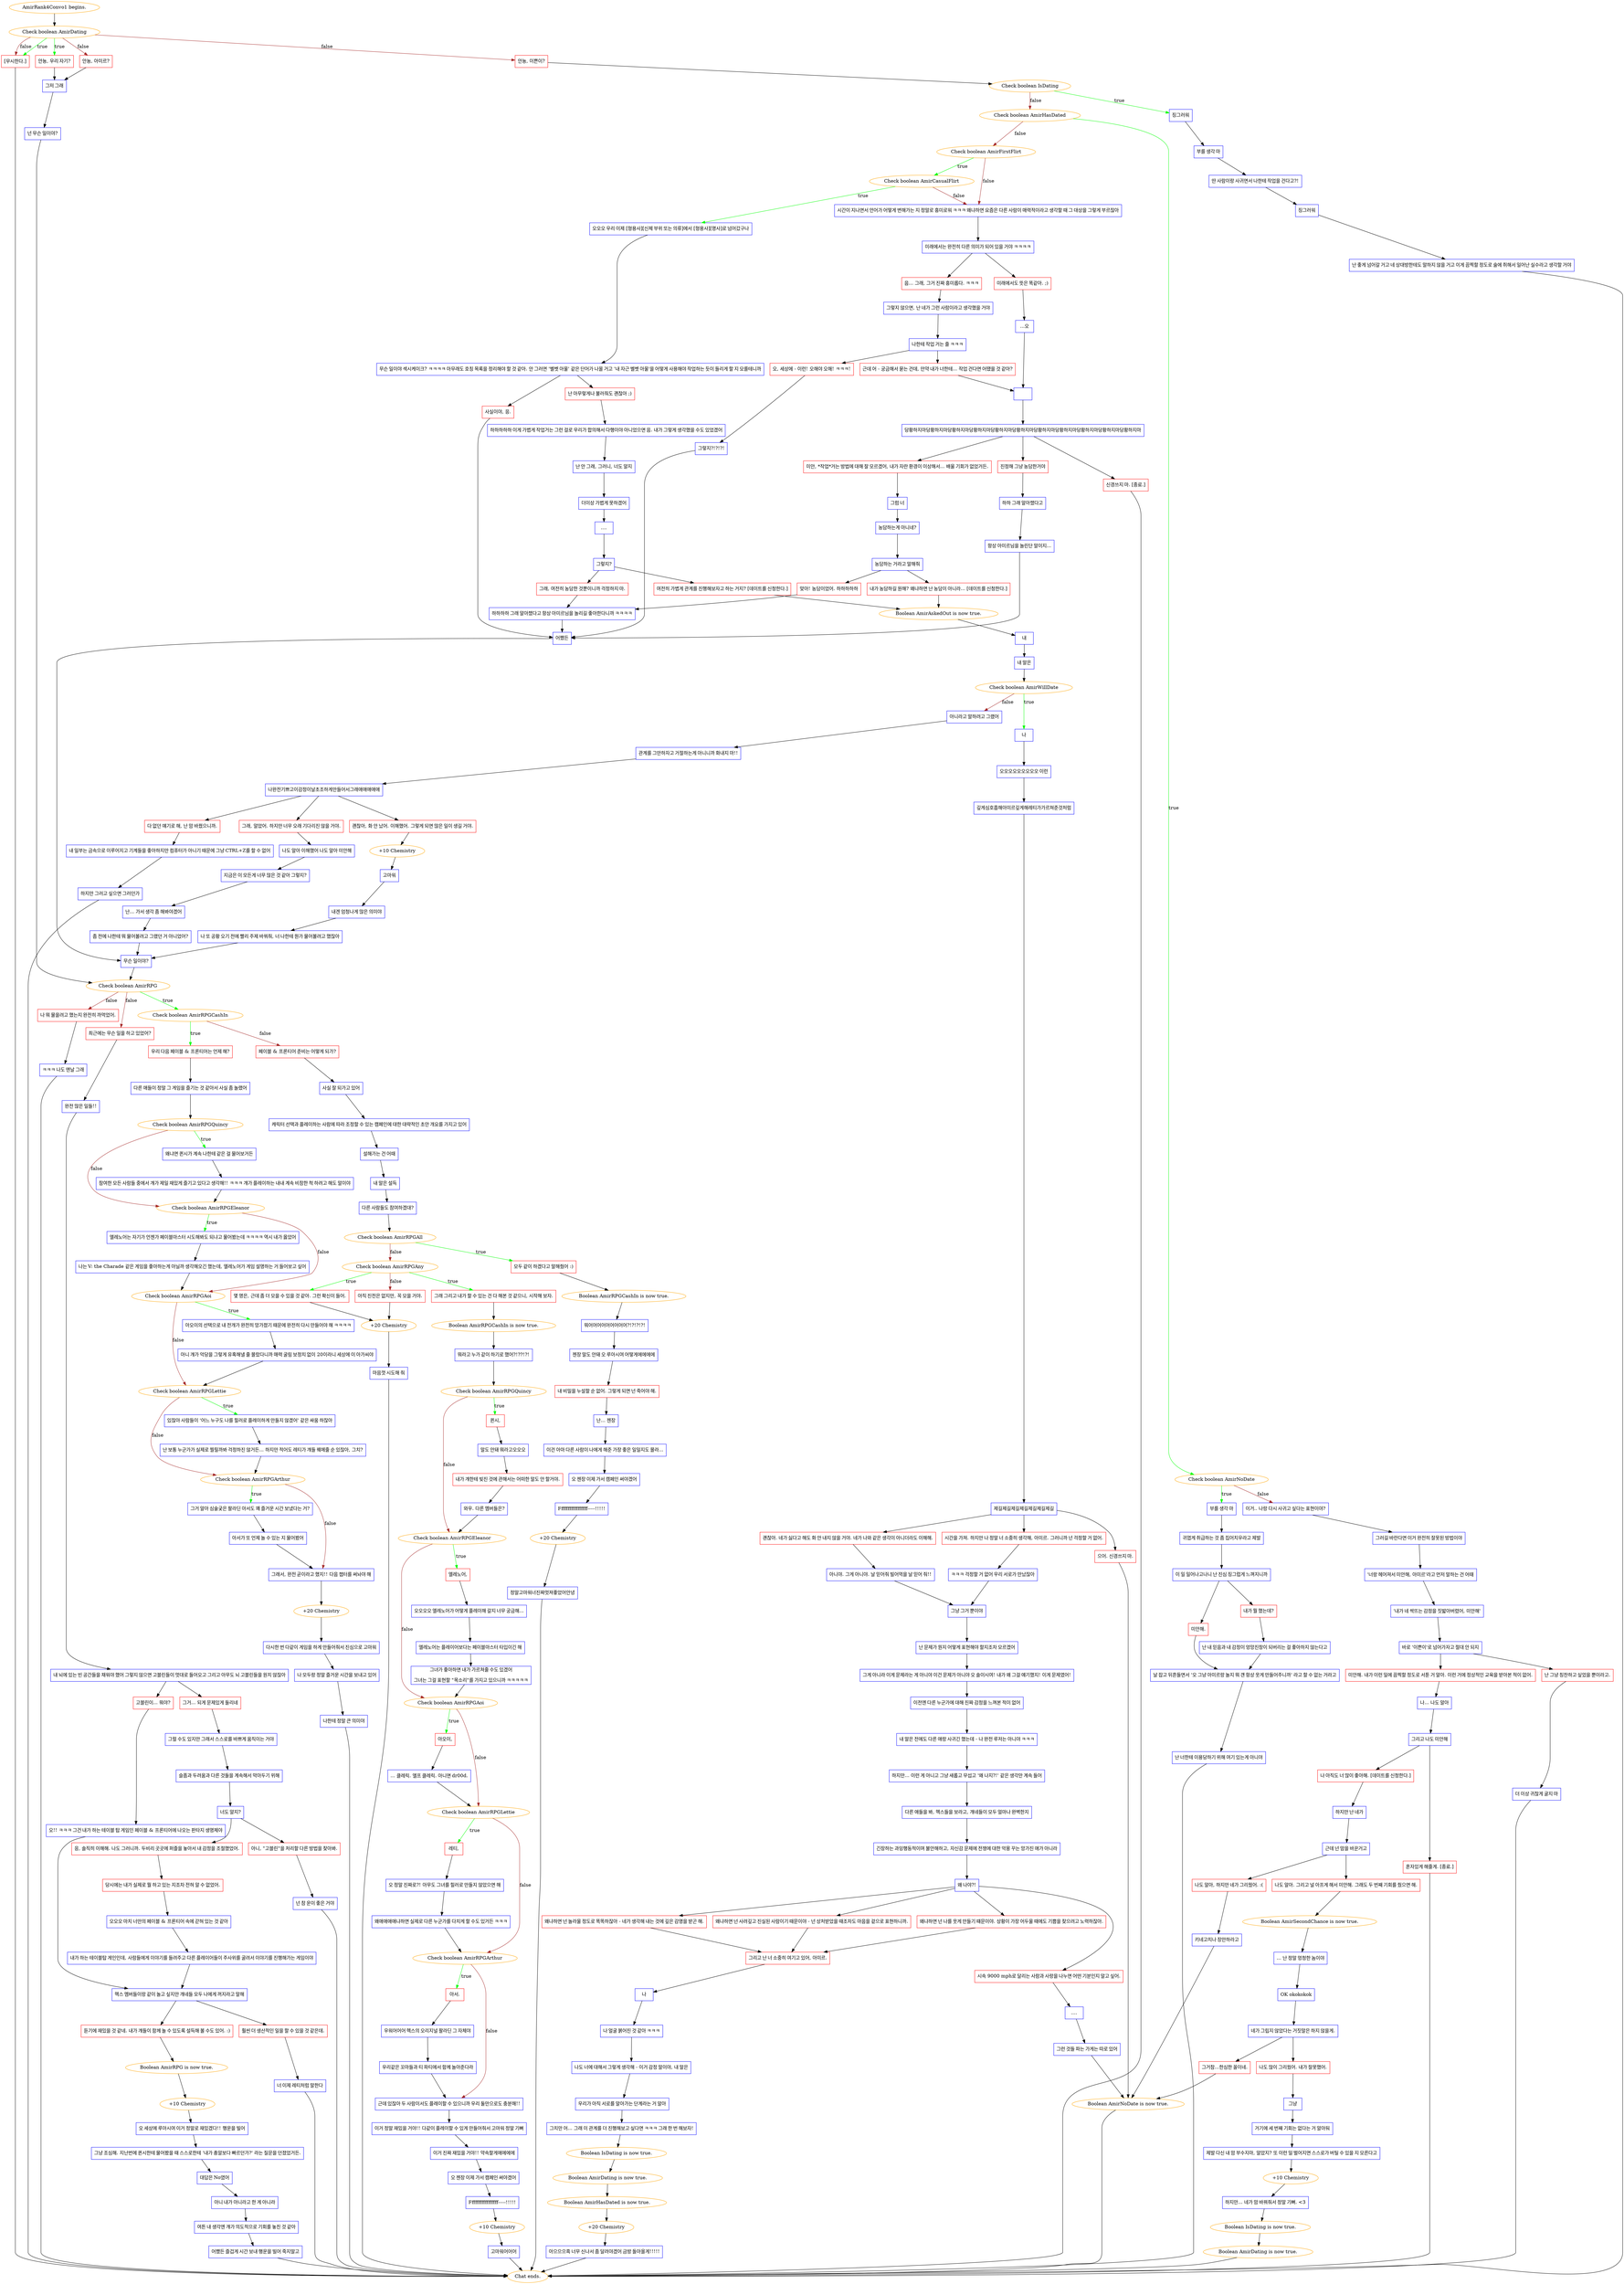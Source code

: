 digraph {
	"AmirRank4Convo1 begins." [color=orange];
		"AmirRank4Convo1 begins." -> j1546680134;
	j1546680134 [label="Check boolean AmirDating",color=orange];
		j1546680134 -> j4212038983 [label=true,color=green];
		j1546680134 -> j3220779863 [label=true,color=green];
		j1546680134 -> j2112321946 [label=false,color=brown];
		j1546680134 -> j1048870132 [label=false,color=brown];
		j1546680134 -> j3220779863 [label=false,color=brown];
	j4212038983 [label="안뇽, 우리 자기?",shape=box,color=red];
		j4212038983 -> j4068939943;
	j3220779863 [label="[무시한다.]",shape=box,color=red];
		j3220779863 -> "Chat ends.";
	j2112321946 [label="안뇽, 아미르?",shape=box,color=red];
		j2112321946 -> j4068939943;
	j1048870132 [label="안뇽, 이쁜이?",shape=box,color=red];
		j1048870132 -> j2868275779;
	j4068939943 [label="그저 그래",shape=box,color=blue];
		j4068939943 -> j311284048;
	"Chat ends." [color=orange];
	j2868275779 [label="Check boolean IsDating",color=orange];
		j2868275779 -> j3100661391 [label=true,color=green];
		j2868275779 -> j3137870552 [label=false,color=brown];
	j311284048 [label="넌 무슨 일이야?",shape=box,color=blue];
		j311284048 -> j951173510;
	j3100661391 [label="징그러워",shape=box,color=blue];
		j3100661391 -> j2875959949;
	j3137870552 [label="Check boolean AmirHasDated",color=orange];
		j3137870552 -> j1373206343 [label=true,color=green];
		j3137870552 -> j149341729 [label=false,color=brown];
	j951173510 [label="Check boolean AmirRPG",color=orange];
		j951173510 -> j2276043232 [label=true,color=green];
		j951173510 -> j4217503171 [label=false,color=brown];
		j951173510 -> j2151644941 [label=false,color=brown];
	j2875959949 [label="부를 생각 마",shape=box,color=blue];
		j2875959949 -> j3785797378;
	j1373206343 [label="Check boolean AmirNoDate",color=orange];
		j1373206343 -> j747203112 [label=true,color=green];
		j1373206343 -> j2260220610 [label=false,color=brown];
	j149341729 [label="Check boolean AmirFirstFlirt",color=orange];
		j149341729 -> j3288259453 [label=true,color=green];
		j149341729 -> j1201500633 [label=false,color=brown];
	j2276043232 [label="Check boolean AmirRPGCashIn",color=orange];
		j2276043232 -> j1709435003 [label=true,color=green];
		j2276043232 -> j1347519845 [label=false,color=brown];
	j4217503171 [label="최근에는 무슨 일을 하고 있었어?",shape=box,color=red];
		j4217503171 -> j1789980968;
	j2151644941 [label="나 뭐 물을려고 했는지 완전히 까먹었어.",shape=box,color=red];
		j2151644941 -> j2149079826;
	j3785797378 [label="딴 사람이랑 사귀면서 나한테 작업을 건다고?!",shape=box,color=blue];
		j3785797378 -> j676363502;
	j747203112 [label="부를 생각 마",shape=box,color=blue];
		j747203112 -> j3386069216;
	j2260220610 [label="이거.. 나랑 다시 사귀고 싶다는 표현이야?",shape=box,color=blue];
		j2260220610 -> j368123805;
	j3288259453 [label="Check boolean AmirCasualFlirt",color=orange];
		j3288259453 -> j3893766622 [label=true,color=green];
		j3288259453 -> j1201500633 [label=false,color=brown];
	j1201500633 [label="시간이 지나면서 언어가 어떻게 변해가는 지 정말로 흥미로워 ㅋㅋㅋ 왜냐하면 요즘은 다른 사람이 매력적이라고 생각할 때 그 대상을 그렇게 부르잖아",shape=box,color=blue];
		j1201500633 -> j3683096779;
	j1709435003 [label="우리 다음 페이블 & 프론티어는 언제 해?",shape=box,color=red];
		j1709435003 -> j3869299602;
	j1347519845 [label="페이블 & 프론티어 준비는 어떻게 되가?",shape=box,color=red];
		j1347519845 -> j1476059787;
	j1789980968 [label="완전 많은 일들!!",shape=box,color=blue];
		j1789980968 -> j3601846855;
	j2149079826 [label="ㅋㅋㅋ 나도 맨날 그래",shape=box,color=blue];
		j2149079826 -> "Chat ends.";
	j676363502 [label="징그러워",shape=box,color=blue];
		j676363502 -> j4270457248;
	j3386069216 [label="귀엽게 취급하는 것 좀 집어치우라고 제발",shape=box,color=blue];
		j3386069216 -> j3084489976;
	j368123805 [label="그러길 바란다면 이거 완전히 잘못된 방법이야",shape=box,color=blue];
		j368123805 -> j2175946347;
	j3893766622 [label="오오오 우리 이제 [형용사][신체 부위 또는 의류]에서 [형용사][명사]로 넘어갔구나",shape=box,color=blue];
		j3893766622 -> j623213145;
	j3683096779 [label="미래에서는 완전히 다른 의미가 되어 있을 거야 ㅋㅋㅋㅋ",shape=box,color=blue];
		j3683096779 -> j2477419577;
		j3683096779 -> j1660028336;
	j3869299602 [label="다른 애들이 정말 그 게임을 즐기는 것 같아서 사실 좀 놀랬어",shape=box,color=blue];
		j3869299602 -> j1055062996;
	j1476059787 [label="사실 잘 되가고 있어",shape=box,color=blue];
		j1476059787 -> j4249071594;
	j3601846855 [label="내 뇌에 있는 빈 공간들을 채워야 했어 그렇지 않으면 고블린들이 멋대로 들어오고 그리고 아무도 뇌 고블린들을 원치 않잖아",shape=box,color=blue];
		j3601846855 -> j3717959587;
		j3601846855 -> j1180965168;
	j4270457248 [label="난 좋게 넘어갈 거고 네 상대방한테도 말하지 않을 거고 이게 끔찍할 정도로 술에 취해서 일어난 실수라고 생각할 거야",shape=box,color=blue];
		j4270457248 -> "Chat ends.";
	j3084489976 [label="이 일 일어나고나니 난 진심 징그럽게 느껴지니까",shape=box,color=blue];
		j3084489976 -> j3053659932;
		j3084489976 -> j877647432;
	j2175946347 [label="'너랑 헤어져서 미안해, 아미르'라고 먼저 말하는 건 어때",shape=box,color=blue];
		j2175946347 -> j3142327701;
	j623213145 [label="무슨 일이야 섹시케이크? ㅋㅋㅋㅋ 아무래도 호칭 목록을 정리해야 할 것 같아. 안 그러면 '벨벳 아울' 같은 단어가 나올 거고 '내 자근 벨벳 아울'을 어떻게 사용해야 작업하는 듯이 들리게 할 지 모를테니까",shape=box,color=blue];
		j623213145 -> j986661425;
		j623213145 -> j483796884;
	j2477419577 [label="음... 그래, 그거 진짜 흥미롭다. ㅋㅋㅋ",shape=box,color=red];
		j2477419577 -> j1717848730;
	j1660028336 [label="미래에서도 뜻은 똑같아. ;)",shape=box,color=red];
		j1660028336 -> j2319020981;
	j1055062996 [label="Check boolean AmirRPGQuincy",color=orange];
		j1055062996 -> j2775868295 [label=true,color=green];
		j1055062996 -> j3649186233 [label=false,color=brown];
	j4249071594 [label="캐릭터 선택과 플레이하는 사람에 따라 조정할 수 있는 캠페인에 대한 대략적인 초안 개요를 가지고 있어",shape=box,color=blue];
		j4249071594 -> j2600444425;
	j3717959587 [label="그거... 되게 문제있게 들리네",shape=box,color=red];
		j3717959587 -> j1756993144;
	j1180965168 [label="고블린이... 뭐야?",shape=box,color=red];
		j1180965168 -> j2895011342;
	j3053659932 [label="미안해.",shape=box,color=red];
		j3053659932 -> j1136628383;
	j877647432 [label="내가 뭘 했는데?",shape=box,color=red];
		j877647432 -> j3295283525;
	j3142327701 [label="'내가 네 싹뜨는 감정을 짓밟아버렸어, 미안해'",shape=box,color=blue];
		j3142327701 -> j2051877530;
	j986661425 [label="난 아무렇게나 불러줘도 괜찮아 ;)",shape=box,color=red];
		j986661425 -> j3681491643;
	j483796884 [label="사실이야, 응.",shape=box,color=red];
		j483796884 -> j726446648;
	j1717848730 [label="그렇지 않으면, 난 네가 그런 사람이라고 생각했을 거야",shape=box,color=blue];
		j1717848730 -> j1620778748;
	j2319020981 [label="...오",shape=box,color=blue];
		j2319020981 -> j3727065360;
	j2775868295 [label="왜냐면 퀸시가 계속 나한테 같은 걸 물어보거든",shape=box,color=blue];
		j2775868295 -> j457294625;
	j3649186233 [label="Check boolean AmirRPGEleanor",color=orange];
		j3649186233 -> j3146269951 [label=true,color=green];
		j3649186233 -> j1319037662 [label=false,color=brown];
	j2600444425 [label="설해가는 건 어때",shape=box,color=blue];
		j2600444425 -> j110990940;
	j1756993144 [label="그럴 수도 있지만 그래서 스스로를 바쁘게 움직이는 거야",shape=box,color=blue];
		j1756993144 -> j3916682424;
	j2895011342 [label="오!! ㅋㅋㅋ 그건 내가 하는 테이블 탑 게임인 페이블 & 프론티어에 나오는 판타지 생명체야",shape=box,color=blue];
		j2895011342 -> j2608636425;
	j1136628383 [label="날 잡고 뒤흔들면서 '오 그냥 아미르랑 놀지 뭐 걘 항상 웃게 만들어주니까' 라고 할 수 없는 거라고",shape=box,color=blue];
		j1136628383 -> j953643277;
	j3295283525 [label="난 내 믿음과 내 감정이 엉망진창이 되버리는 걸 좋아하지 않는다고",shape=box,color=blue];
		j3295283525 -> j1136628383;
	j2051877530 [label="바로 '이쁜이'로 넘어가자고 절대 안 되지",shape=box,color=blue];
		j2051877530 -> j3470226611;
		j2051877530 -> j1570043145;
	j3681491643 [label="하하하하하 이게 가볍게 작업거는 그런 걸로 우리가 합의해서 다행이야 아니었으면 음. 내가 그렇게 생각했을 수도 있었겠어",shape=box,color=blue];
		j3681491643 -> j972958075;
	j726446648 [label="어쨌든",shape=box,color=blue];
		j726446648 -> j2926070896;
	j1620778748 [label="나한테 작업 거는 줄 ㅋㅋㅋ",shape=box,color=blue];
		j1620778748 -> j1306957429;
		j1620778748 -> j3376388683;
	j3727065360 [label=" ",shape=box,color=blue];
		j3727065360 -> j488870908;
	j457294625 [label="참여한 모든 사람들 중에서 걔가 제일 재밌게 즐기고 있다고 생각해!! ㅋㅋㅋ 걔가 플레이하는 내내 계속 비참한 척 하려고 해도 말이야",shape=box,color=blue];
		j457294625 -> j3649186233;
	j3146269951 [label="엘레노어는 자기가 언젠가 페이블마스터 시도해봐도 되냐고 물어봤는데 ㅋㅋㅋㅋ 역시 내가 옳았어",shape=box,color=blue];
		j3146269951 -> j686152545;
	j1319037662 [label="Check boolean AmirRPGAoi",color=orange];
		j1319037662 -> j1194812048 [label=true,color=green];
		j1319037662 -> j815849730 [label=false,color=brown];
	j110990940 [label="내 말은 설득",shape=box,color=blue];
		j110990940 -> j1645042279;
	j3916682424 [label="슬픔과 두려움과 다른 것들을 계속해서 막아두기 위해",shape=box,color=blue];
		j3916682424 -> j2734654304;
	j2608636425 [label="헥스 멤버들이랑 같이 놀고 싶지만 걔네들 모두 나에게 꺼지라고 말해",shape=box,color=blue];
		j2608636425 -> j1805370982;
		j2608636425 -> j2226228565;
	j953643277 [label="난 너한테 이용당하기 위해 여기 있는게 아니야",shape=box,color=blue];
		j953643277 -> "Chat ends.";
	j3470226611 [label="미안해. 내가 이런 일에 끔찍할 정도로 서툰 거 알아. 이런 거에 정상적인 교육을 받아본 적이 없어.",shape=box,color=red];
		j3470226611 -> j4238958074;
	j1570043145 [label="난 그냥 칭찬하고 싶었을 뿐이라고.",shape=box,color=red];
		j1570043145 -> j3191283017;
	j972958075 [label="난 안 그래, 그러니, 너도 알지",shape=box,color=blue];
		j972958075 -> j2323032084;
	j2926070896 [label="무슨 일이야?",shape=box,color=blue];
		j2926070896 -> j951173510;
	j1306957429 [label="오, 세상에 - 이런! 오해야 오해! ㅋㅋㅋ!",shape=box,color=red];
		j1306957429 -> j3167540708;
	j3376388683 [label="근데 어 - 궁금해서 묻는 건데, 만약 내가 너한테... 작업 건다면 어땠을 것 같아?",shape=box,color=red];
		j3376388683 -> j3727065360;
	j488870908 [label="당황하지마당황하지마당황하지마당황하지마당황하지마당황하지마당황하지마당황하지마당황하지마당황하지마당황하지마",shape=box,color=blue];
		j488870908 -> j3775964089;
		j488870908 -> j3747643868;
		j488870908 -> j3558131813;
	j686152545 [label="나는 V: the Charade 같은 게임을 좋아하는게 아닐까 생각해오긴 했는데, 엘레노어가 게임 설명하는 거 들어보고 싶어",shape=box,color=blue];
		j686152545 -> j1319037662;
	j1194812048 [label="아오이의 선택으로 내 전개가 완전히 망가졌기 때문에 완전히 다시 만들어야 해 ㅋㅋㅋㅋ",shape=box,color=blue];
		j1194812048 -> j4008987594;
	j815849730 [label="Check boolean AmirRPGLettie",color=orange];
		j815849730 -> j3910023895 [label=true,color=green];
		j815849730 -> j2768534854 [label=false,color=brown];
	j1645042279 [label="다른 사람들도 참여하겠대?",shape=box,color=blue];
		j1645042279 -> j2900695109;
	j2734654304 [label="너도 알지?",shape=box,color=blue];
		j2734654304 -> j4200814818;
		j2734654304 -> j166784211;
	j1805370982 [label="듣기에 재밌을 것 같네. 내가 걔들이 함께 놀 수 있도록 설득해 볼 수도 있어. :)",shape=box,color=red];
		j1805370982 -> j9901196;
	j2226228565 [label="훨씬 더 생산적인 일을 할 수 있을 것 같은데.",shape=box,color=red];
		j2226228565 -> j389439314;
	j4238958074 [label="나... 나도 알아",shape=box,color=blue];
		j4238958074 -> j2563225192;
	j3191283017 [label="더 이상 귀찮게 굴지 마",shape=box,color=blue];
		j3191283017 -> "Chat ends.";
	j2323032084 [label="더이상 가볍게 못하겠어",shape=box,color=blue];
		j2323032084 -> j3740054072;
	j3167540708 [label="그렇지?!?!?!",shape=box,color=blue];
		j3167540708 -> j726446648;
	j3775964089 [label="진정해 그냥 농담한거야",shape=box,color=red];
		j3775964089 -> j2080008303;
	j3747643868 [label="미안, *작업*거는 방법에 대해 잘 모르겠어, 내가 자란 환경이 이상해서... 배울 기회가 없었거든.",shape=box,color=red];
		j3747643868 -> j73487006;
	j3558131813 [label="신경쓰지 마. [종료.]",shape=box,color=red];
		j3558131813 -> "Chat ends.";
	j4008987594 [label="아니 걔가 악당을 그렇게 유혹해낼 줄 몰랐다니까 매력 굴림 보정치 없이 20이라니 세상에 이 아가씨야",shape=box,color=blue];
		j4008987594 -> j815849730;
	j3910023895 [label="있잖아 사람들이 '어느 누구도 나를 힐러로 플레이하게 만들지 않겠어' 같은 싸움 하잖아",shape=box,color=blue];
		j3910023895 -> j1402440752;
	j2768534854 [label="Check boolean AmirRPGArthur",color=orange];
		j2768534854 -> j1732811634 [label=true,color=green];
		j2768534854 -> j420047034 [label=false,color=brown];
	j2900695109 [label="Check boolean AmirRPGAll",color=orange];
		j2900695109 -> j2022367224 [label=true,color=green];
		j2900695109 -> j3439868174 [label=false,color=brown];
	j4200814818 [label="응, 솔직히 이해해. 나도 그러니까. 두비리 곳곳에 퍼즐을 놓아서 내 감정을 조절했었어.",shape=box,color=red];
		j4200814818 -> j747154432;
	j166784211 [label="아니, \"고블린\"을 처리할 다른 방법을 찾아봐.",shape=box,color=red];
		j166784211 -> j2534752188;
	j9901196 [label="Boolean AmirRPG is now true.",color=orange];
		j9901196 -> j3858002472;
	j389439314 [label="너 이제 레티처럼 말한다",shape=box,color=blue];
		j389439314 -> "Chat ends.";
	j2563225192 [label="그리고 나도 미안해",shape=box,color=blue];
		j2563225192 -> j1859745395;
		j2563225192 -> j1892207507;
	j3740054072 [label="....",shape=box,color=blue];
		j3740054072 -> j1699594240;
	j2080008303 [label="하하 그래 알아챘다고",shape=box,color=blue];
		j2080008303 -> j2984929315;
	j73487006 [label="그럼 너",shape=box,color=blue];
		j73487006 -> j3102112560;
	j1402440752 [label="난 보통 누군가가 실제로 찔릴까봐 걱정하진 않거든... 하지만 적어도 레티가 걔들 꿰메줄 순 있잖아, 그치?",shape=box,color=blue];
		j1402440752 -> j2768534854;
	j1732811634 [label="그거 알아 심술궂은 팔라딘 아서도 꽤 즐거운 시간 보냈다는 거?",shape=box,color=blue];
		j1732811634 -> j1634645766;
	j420047034 [label="그래서, 완전 곧이라고 했지!! 다음 챕터를 써놔야 해",shape=box,color=blue];
		j420047034 -> j2337086201;
	j2022367224 [label="모두 같이 하겠다고 말해줬어 :)",shape=box,color=red];
		j2022367224 -> j40881908;
	j3439868174 [label="Check boolean AmirRPGAny",color=orange];
		j3439868174 -> j1708941233 [label=true,color=green];
		j3439868174 -> j3881428034 [label=true,color=green];
		j3439868174 -> j846965418 [label=false,color=brown];
	j747154432 [label="당시에는 내가 실제로 뭘 하고 있는 지조차 전혀 알 수 없었어.",shape=box,color=red];
		j747154432 -> j3442405041;
	j2534752188 [label="넌 참 운이 좋은 거야",shape=box,color=blue];
		j2534752188 -> "Chat ends.";
	j3858002472 [label="+10 Chemistry",color=orange];
		j3858002472 -> j2862890762;
	j1859745395 [label="나 아직도 너 많이 좋아해. [데이트를 신청한다.]",shape=box,color=red];
		j1859745395 -> j1773724233;
	j1892207507 [label="혼자있게 해줄게. [종료.]",shape=box,color=red];
		j1892207507 -> "Chat ends.";
	j1699594240 [label="그렇지?",shape=box,color=blue];
		j1699594240 -> j1516261726;
		j1699594240 -> j2194718809;
	j2984929315 [label="항상 아미르님을 놀린단 말이지...",shape=box,color=blue];
		j2984929315 -> j726446648;
	j3102112560 [label="농담하는게 아니네?",shape=box,color=blue];
		j3102112560 -> j2982386106;
	j1634645766 [label="아서가 또 언제 놀 수 있는 지 물어봤어",shape=box,color=blue];
		j1634645766 -> j420047034;
	j2337086201 [label="+20 Chemistry",color=orange];
		j2337086201 -> j932146305;
	j40881908 [label="Boolean AmirRPGCashIn is now true.",color=orange];
		j40881908 -> j1635550309;
	j1708941233 [label="그래 그리고 내가 할 수 있는 건 다 해본 것 같으니, 시작해 보자.",shape=box,color=red];
		j1708941233 -> j1789489746;
	j3881428034 [label="몇 명은, 근데 좀 더 모을 수 있을 것 같아. 그런 확신이 들어.",shape=box,color=red];
		j3881428034 -> j1378148624;
	j846965418 [label="아직 진전은 없지만, 꼭 모을 거야.",shape=box,color=red];
		j846965418 -> j1378148624;
	j3442405041 [label="오오오 마치 너만의 페이블 & 프론티어 속에 갇혀 있는 것 같아",shape=box,color=blue];
		j3442405041 -> j352157065;
	j2862890762 [label="오 세상에 루아시여 이거 정말로 재밌겠다!! 행운을 빌어",shape=box,color=blue];
		j2862890762 -> j1508199064;
	j1773724233 [label="하지만 난 네가",shape=box,color=blue];
		j1773724233 -> j2894705364;
	j1516261726 [label="여전히 가볍게 관계를 진행해보자고 하는 거지? [데이트를 신청한다.]",shape=box,color=red];
		j1516261726 -> j3280197288;
	j2194718809 [label="그래, 여전히 농담한 것뿐이니까 걱정하지 마.",shape=box,color=red];
		j2194718809 -> j3757600114;
	j2982386106 [label="농담하는 거라고 말해줘",shape=box,color=blue];
		j2982386106 -> j2564583160;
		j2982386106 -> j917707352;
	j932146305 [label="다시한 번 다같이 게임을 하게 만들어줘서 진심으로 고마워",shape=box,color=blue];
		j932146305 -> j1020154034;
	j1635550309 [label="뭐어어어어어어어어어?!?!?!?!",shape=box,color=blue];
		j1635550309 -> j1257588264;
	j1789489746 [label="Boolean AmirRPGCashIn is now true.",color=orange];
		j1789489746 -> j2724480879;
	j1378148624 [label="+20 Chemistry",color=orange];
		j1378148624 -> j1205120751;
	j352157065 [label="내가 하는 테이블탑 게인인데, 사람들에게 이야기를 들려주고 다른 플레이어들이 주사위를 굴려서 이야기를 진행해가는 게임이야",shape=box,color=blue];
		j352157065 -> j2608636425;
	j1508199064 [label="그냥 조심해. 지난번에 퀸시한테 물어봤을 때 스스로한테 '내가 총알보다 빠르던가?' 라는 질문을 던졌었거든.",shape=box,color=blue];
		j1508199064 -> j2942846040;
	j2894705364 [label="근데 넌 맘을 바꾼거고",shape=box,color=blue];
		j2894705364 -> j300991215;
		j2894705364 -> j354345185;
	j3280197288 [label="Boolean AmirAskedOut is now true.",color=orange];
		j3280197288 -> j1099050623;
	j3757600114 [label="하하하하 그래 알아챘다고 항상 아미르님을 놀리길 좋아한다니까 ㅋㅋㅋㅋ",shape=box,color=blue];
		j3757600114 -> j726446648;
	j2564583160 [label="내가 농담하길 원해? 왜냐하면 난 농담이 아니라... [데이트를 신청한다.]",shape=box,color=red];
		j2564583160 -> j3280197288;
	j917707352 [label="맞아! 농담이었어. 하하하하하",shape=box,color=red];
		j917707352 -> j3757600114;
	j1020154034 [label="나 모두랑 정말 즐거운 시간을 보내고 있어",shape=box,color=blue];
		j1020154034 -> j2478459261;
	j1257588264 [label="젠장 말도 안돼 오 루아시여 어떻게에에에에",shape=box,color=blue];
		j1257588264 -> j3383270335;
	j2724480879 [label="뭐라고 누가 같이 하기로 했어?!??!?!",shape=box,color=blue];
		j2724480879 -> j3110991413;
	j1205120751 [label="마음껏 시도해 줘",shape=box,color=blue];
		j1205120751 -> "Chat ends.";
	j2942846040 [label="대답은 No였어",shape=box,color=blue];
		j2942846040 -> j230301496;
	j300991215 [label="나도 알아, 하지만 네가 그리웠어. :(",shape=box,color=red];
		j300991215 -> j2970213640;
	j354345185 [label="나도 알아. 그리고 널 아프게 해서 미안해. 그래도 두 번째 기회를 줬으면 해.",shape=box,color=red];
		j354345185 -> j3225100920;
	j1099050623 [label="내",shape=box,color=blue];
		j1099050623 -> j298154213;
	j2478459261 [label="나한테 정말 큰 의미야",shape=box,color=blue];
		j2478459261 -> "Chat ends.";
	j3383270335 [label="내 비밀을 누설할 순 없어. 그렇게 되면 넌 죽어야 해.",shape=box,color=red];
		j3383270335 -> j530087196;
	j3110991413 [label="Check boolean AmirRPGQuincy",color=orange];
		j3110991413 -> j3445066985 [label=true,color=green];
		j3110991413 -> j3861748651 [label=false,color=brown];
	j230301496 [label="아니 내가 아니라고 한 게 아니라",shape=box,color=blue];
		j230301496 -> j3370111733;
	j2970213640 [label="키네고치나 장만하라고",shape=box,color=blue];
		j2970213640 -> j1438323710;
	j3225100920 [label="Boolean AmirSecondChance is now true.",color=orange];
		j3225100920 -> j3477503733;
	j298154213 [label="내 말은",shape=box,color=blue];
		j298154213 -> j2482289751;
	j530087196 [label="난... 젠장",shape=box,color=blue];
		j530087196 -> j830388929;
	j3445066985 [label="퀸시,",shape=box,color=red];
		j3445066985 -> j1076585495;
	j3861748651 [label="Check boolean AmirRPGEleanor",color=orange];
		j3861748651 -> j2628040961 [label=true,color=green];
		j3861748651 -> j706044045 [label=false,color=brown];
	j3370111733 [label="여튼 내 생각엔 걔가 의도적으로 기회를 놓친 것 같아",shape=box,color=blue];
		j3370111733 -> j1752800179;
	j1438323710 [label="Boolean AmirNoDate is now true.",color=orange];
		j1438323710 -> "Chat ends.";
	j3477503733 [label="... 난 정말 멍청한 놈이야",shape=box,color=blue];
		j3477503733 -> j3190578531;
	j2482289751 [label="Check boolean AmirWillDate",color=orange];
		j2482289751 -> j226275419 [label=true,color=green];
		j2482289751 -> j1872448574 [label=false,color=brown];
	j830388929 [label="이건 아마 다른 사람이 나에게 해준 가장 좋은 일일지도 몰라...",shape=box,color=blue];
		j830388929 -> j2296827729;
	j1076585495 [label="말도 안돼 뭐라고오오오",shape=box,color=blue];
		j1076585495 -> j743815276;
	j2628040961 [label="엘레노어,",shape=box,color=red];
		j2628040961 -> j2777800427;
	j706044045 [label="Check boolean AmirRPGAoi",color=orange];
		j706044045 -> j3000863486 [label=true,color=green];
		j706044045 -> j1524087374 [label=false,color=brown];
	j1752800179 [label="어쨌든 즐겁게 시간 보내 행운을 빌어 죽지말고",shape=box,color=blue];
		j1752800179 -> "Chat ends.";
	j3190578531 [label="OK okokokok",shape=box,color=blue];
		j3190578531 -> j1800242615;
	j226275419 [label="나",shape=box,color=blue];
		j226275419 -> j1680557727;
	j1872448574 [label="아니라고 말하려고 그랬어",shape=box,color=blue];
		j1872448574 -> j2937836510;
	j2296827729 [label="오 젠장 이제 가서 캠페인 써야겠어",shape=box,color=blue];
		j2296827729 -> j4192577191;
	j743815276 [label="내가 걔한테 빚진 것에 관해서는 어떠한 말도 안 할거야.",shape=box,color=red];
		j743815276 -> j1258185221;
	j2777800427 [label="오오오오 엘레노어가 어떻게 플레이해 갈지 너무 궁금해...",shape=box,color=blue];
		j2777800427 -> j2269580065;
	j3000863486 [label="아오이,",shape=box,color=red];
		j3000863486 -> j3500193988;
	j1524087374 [label="Check boolean AmirRPGLettie",color=orange];
		j1524087374 -> j4123524015 [label=true,color=green];
		j1524087374 -> j2397807320 [label=false,color=brown];
	j1800242615 [label="네가 그립지 않았다는 거짓말은 하지 않을게.",shape=box,color=blue];
		j1800242615 -> j2603643003;
		j1800242615 -> j2479682358;
	j1680557727 [label="오오오오오오오오오 이런",shape=box,color=blue];
		j1680557727 -> j3885283870;
	j2937836510 [label="관계를 그만하자고 거절하는게 아니니까 화내지 마!!",shape=box,color=blue];
		j2937836510 -> j3219072828;
	j4192577191 [label="Fffffffffffffffff-----!!!!!",shape=box,color=blue];
		j4192577191 -> j2837822999;
	j1258185221 [label="와우. 다른 멤버들은?",shape=box,color=blue];
		j1258185221 -> j3861748651;
	j2269580065 [label="엘레노어는 플레이어보다는 페이블마스터 타입이긴 해",shape=box,color=blue];
		j2269580065 -> j1563298289;
	j3500193988 [label="... 클레릭. 엘프 클레릭. 아니면 dr00d.",shape=box,color=blue];
		j3500193988 -> j1524087374;
	j4123524015 [label="레티,",shape=box,color=red];
		j4123524015 -> j2995095049;
	j2397807320 [label="Check boolean AmirRPGArthur",color=orange];
		j2397807320 -> j2757711137 [label=true,color=green];
		j2397807320 -> j3266397880 [label=false,color=brown];
	j2603643003 [label="나도 많이 그리웠어. 내가 잘못했어.",shape=box,color=red];
		j2603643003 -> j2950560356;
	j2479682358 [label="그거참...한심한 꼴이네.",shape=box,color=red];
		j2479682358 -> j1438323710;
	j3885283870 [label="깊게심호흡해아미르깊게해레티가가르쳐준것처럼",shape=box,color=blue];
		j3885283870 -> j415013913;
	j3219072828 [label="나완전기쁘고이감정이날초조하게만들어서그래애애애애애",shape=box,color=blue];
		j3219072828 -> j982914160;
		j3219072828 -> j1117539468;
		j3219072828 -> j1898449587;
	j2837822999 [label="+20 Chemistry",color=orange];
		j2837822999 -> j981108300;
	j1563298289 [label="그녀가 좋아하면 내가 가르쳐줄 수도 있겠어
그녀는 그걸 표현할 \"목소리\"를 가지고 있으니까 ㅋㅋㅋㅋㅋ",shape=box,color=blue];
		j1563298289 -> j706044045;
	j2995095049 [label="오 정말 진짜로?! 아무도 그녀를 힐러로 만들지 않았으면 해",shape=box,color=blue];
		j2995095049 -> j2226857060;
	j2757711137 [label="아서.",shape=box,color=red];
		j2757711137 -> j2251695862;
	j3266397880 [label="근데 있잖아 두 사람이서도 플레이할 수 있으니까 우리 둘만으로도 충분해!!",shape=box,color=blue];
		j3266397880 -> j2684199928;
	j2950560356 [label="그냥",shape=box,color=blue];
		j2950560356 -> j755689771;
	j415013913 [label="제길제길제길제길제길제길제길",shape=box,color=blue];
		j415013913 -> j2676317565;
		j415013913 -> j2821910697;
		j415013913 -> j844071986;
	j982914160 [label="괜찮아, 화 안 났어. 이해했어. 그렇게 되면 많은 일이 생길 거야.",shape=box,color=red];
		j982914160 -> j2918964221;
	j1117539468 [label="그래, 알았어. 하지만 너무 오래 기다리진 않을 거야.",shape=box,color=red];
		j1117539468 -> j2067510163;
	j1898449587 [label="다 없던 얘기로 해, 난 맘 바꿨으니까.",shape=box,color=red];
		j1898449587 -> j3734126787;
	j981108300 [label="정말고마워너진짜멋져좋았어안녕",shape=box,color=blue];
		j981108300 -> "Chat ends.";
	j2226857060 [label="왜애애애애냐하면 실제로 다른 누군가를 다치게 할 수도 있거든 ㅋㅋㅋ",shape=box,color=blue];
		j2226857060 -> j2397807320;
	j2251695862 [label="우워어어어 헥스의 오리지널 팔라딘 그 자체야",shape=box,color=blue];
		j2251695862 -> j166667424;
	j2684199928 [label="이거 정말 재밌을 거야!! 다같이 플레이할 수 있게 만들어줘서 고마워 정말 기뻐",shape=box,color=blue];
		j2684199928 -> j1767976652;
	j755689771 [label="거기에 세 번째 기회는 없다는 거 알아둬",shape=box,color=blue];
		j755689771 -> j151069589;
	j2676317565 [label="으어. 신경쓰지 마.",shape=box,color=red];
		j2676317565 -> j1438323710;
	j2821910697 [label="시간을 가져. 하지만 나 정말 너 소중히 생각해, 아미르. 그러니까 넌 걱정할 거 없어.",shape=box,color=red];
		j2821910697 -> j1650231662;
	j844071986 [label="괜찮아. 네가 싫다고 해도 화 안 내지 않을 거야. 네가 나와 같은 생각이 아니더라도 이해해.",shape=box,color=red];
		j844071986 -> j4277817881;
	j2918964221 [label="+10 Chemistry",color=orange];
		j2918964221 -> j2469146050;
	j2067510163 [label="나도 알아 이해했어 나도 알아 미안해",shape=box,color=blue];
		j2067510163 -> j301058774;
	j3734126787 [label="내 일부는 금속으로 이루어지고 기계들을 좋아하지만 컴퓨터가 아니기 때문에 그냥 CTRL+Z를 할 수 없어",shape=box,color=blue];
		j3734126787 -> j3859861281;
	j166667424 [label="우리같은 꼬마들과 티 파티에서 함께 놀아준다라",shape=box,color=blue];
		j166667424 -> j3266397880;
	j1767976652 [label="이거 진짜 재밌을 거야!! 약속할게에에에에",shape=box,color=blue];
		j1767976652 -> j2078871775;
	j151069589 [label="제발 다신 내 맘 부수지마, 알았지? 또 이런 일 벌어지면 스스로가 버틸 수 있을 지 모른다고",shape=box,color=blue];
		j151069589 -> j358367654;
	j1650231662 [label="ㅋㅋㅋ 걱정할 거 없어 우리 서로가 만났잖아",shape=box,color=blue];
		j1650231662 -> j3490825168;
	j4277817881 [label="아니야. 그게 아니야. 날 믿어줘 빌어먹을 날 믿어 줘!!",shape=box,color=blue];
		j4277817881 -> j3490825168;
	j2469146050 [label="고마워",shape=box,color=blue];
		j2469146050 -> j1661581141;
	j301058774 [label="지금은 이 모든게 너무 많은 것 같아 그렇지?",shape=box,color=blue];
		j301058774 -> j1366472812;
	j3859861281 [label="하지만 그러고 싶으면 그러던가",shape=box,color=blue];
		j3859861281 -> "Chat ends.";
	j2078871775 [label="오 젠장 이제 가서 캠페인 써야겠어",shape=box,color=blue];
		j2078871775 -> j2827747873;
	j358367654 [label="+10 Chemistry",color=orange];
		j358367654 -> j3384096313;
	j3490825168 [label="그냥 그거 뿐이야",shape=box,color=blue];
		j3490825168 -> j2327487555;
	j1661581141 [label="내겐 엄청나게 많은 의미야",shape=box,color=blue];
		j1661581141 -> j1169978239;
	j1366472812 [label="난... 가서 생각 좀 해봐야겠어",shape=box,color=blue];
		j1366472812 -> j1952235419;
	j2827747873 [label="Fffffffffffffffff-----!!!!!",shape=box,color=blue];
		j2827747873 -> j699017702;
	j3384096313 [label="하지만... 네가 맘 바꿔줘서 정말 기뻐. <3",shape=box,color=blue];
		j3384096313 -> j1300687325;
	j2327487555 [label="난 문제가 뭔지 어떻게 표현해야 할지조차 모르겠어",shape=box,color=blue];
		j2327487555 -> j476396924;
	j1169978239 [label="나 또 공황 오기 전에 빨리 주제 바꿔줘, 너 나한테 뭔가 물어볼려고 했잖아",shape=box,color=blue];
		j1169978239 -> j2926070896;
	j1952235419 [label="좀 전에 나한테 뭐 물어볼려고 그랬던 거 아니었어?",shape=box,color=blue];
		j1952235419 -> j2926070896;
	j699017702 [label="+10 Chemistry",color=orange];
		j699017702 -> j19747965;
	j1300687325 [label="Boolean IsDating is now true.",color=orange];
		j1300687325 -> j3778687735;
	j476396924 [label="그게 아니라 이게 문제라는 게 아니야 이건 문제가 아니야 오 솔이시여! 내가 왜 그걸 얘기했지! 이게 문제였어!",shape=box,color=blue];
		j476396924 -> j1972663266;
	j19747965 [label="고마워어어어",shape=box,color=blue];
		j19747965 -> "Chat ends.";
	j3778687735 [label="Boolean AmirDating is now true.",color=orange];
		j3778687735 -> "Chat ends.";
	j1972663266 [label="이전엔 다른 누군가에 대해 진짜 감정을 느껴본 적이 없어",shape=box,color=blue];
		j1972663266 -> j464565830;
	j464565830 [label="내 말은 전에도 다른 애랑 사귀긴 했는데 - 나 완전 루저는 아니야 ㅋㅋㅋ",shape=box,color=blue];
		j464565830 -> j2956214626;
	j2956214626 [label="하지만... 이런 게 아니고 그냥 새롭고 무섭고 '왜 나지?!' 같은 생각만 계속 들어",shape=box,color=blue];
		j2956214626 -> j884416470;
	j884416470 [label="다른 애들을 봐, 헥스들을 보라고, 걔네들이 모두 얼마나 완벽한지",shape=box,color=blue];
		j884416470 -> j2505214538;
	j2505214538 [label="긴장하는 과잉행동적이며 불안해하고, 자신감 문제에 전쟁에 대한 악몽 꾸는 망가진 애가 아니라",shape=box,color=blue];
		j2505214538 -> j3501759449;
	j3501759449 [label="왜 나야?!",shape=box,color=blue];
		j3501759449 -> j3548400898;
		j3501759449 -> j1339800655;
		j3501759449 -> j2087936798;
		j3501759449 -> j450001054;
	j3548400898 [label="왜냐하면 넌 놀라울 정도로 똑똑하잖아 - 네가 생각해 내는 것에 깊은 감명을 받곤 해.",shape=box,color=red];
		j3548400898 -> j1876507771;
	j1339800655 [label="왜냐하면 넌 사려깊고 진실된 사람이기 때문이야 - 넌 상처받았을 때조차도 마음을 겉으로 표현하니까.",shape=box,color=red];
		j1339800655 -> j1876507771;
	j2087936798 [label="왜냐하면 넌 나를 웃게 만들기 떄문이야. 상황이 가장 어두울 때에도 기쁨을 찾으려고 노력하잖아.",shape=box,color=red];
		j2087936798 -> j1876507771;
	j450001054 [label="시속 9000 mph로 달리는 사람과 사랑을 나누면 어떤 기분인지 알고 싶어.",shape=box,color=red];
		j450001054 -> j2288349780;
	j1876507771 [label="그리고 난 너 소중히 여기고 있어, 아미르.",shape=box,color=red];
		j1876507771 -> j4211809771;
	j2288349780 [label="....",shape=box,color=blue];
		j2288349780 -> j41672088;
	j4211809771 [label="나",shape=box,color=blue];
		j4211809771 -> j3430256860;
	j41672088 [label="그런 것들 파는 가게는 따로 있어",shape=box,color=blue];
		j41672088 -> j1438323710;
	j3430256860 [label="나 얼굴 붉어진 것 같아 ㅋㅋㅋ",shape=box,color=blue];
		j3430256860 -> j1234202445;
	j1234202445 [label="나도 너에 대해서 그렇게 생각해 - 이거 감정 말이야, 내 말은",shape=box,color=blue];
		j1234202445 -> j1000514299;
	j1000514299 [label="우리가 아직 서로를 알아가는 단계라는 거 알아",shape=box,color=blue];
		j1000514299 -> j826893690;
	j826893690 [label="그치만 어... 그래 이 관계를 더 진행해보고 싶다면 ㅋㅋㅋ 그래 한 번 해보자!",shape=box,color=blue];
		j826893690 -> j2638612437;
	j2638612437 [label="Boolean IsDating is now true.",color=orange];
		j2638612437 -> j1886878558;
	j1886878558 [label="Boolean AmirDating is now true.",color=orange];
		j1886878558 -> j1650300897;
	j1650300897 [label="Boolean AmirHasDated is now true.",color=orange];
		j1650300897 -> j1164801912;
	j1164801912 [label="+20 Chemistry",color=orange];
		j1164801912 -> j228915404;
	j228915404 [label="아으으으흑 너무 신나서 좀 달려야겠어 금방 돌아올게!!!!!",shape=box,color=blue];
		j228915404 -> "Chat ends.";
}